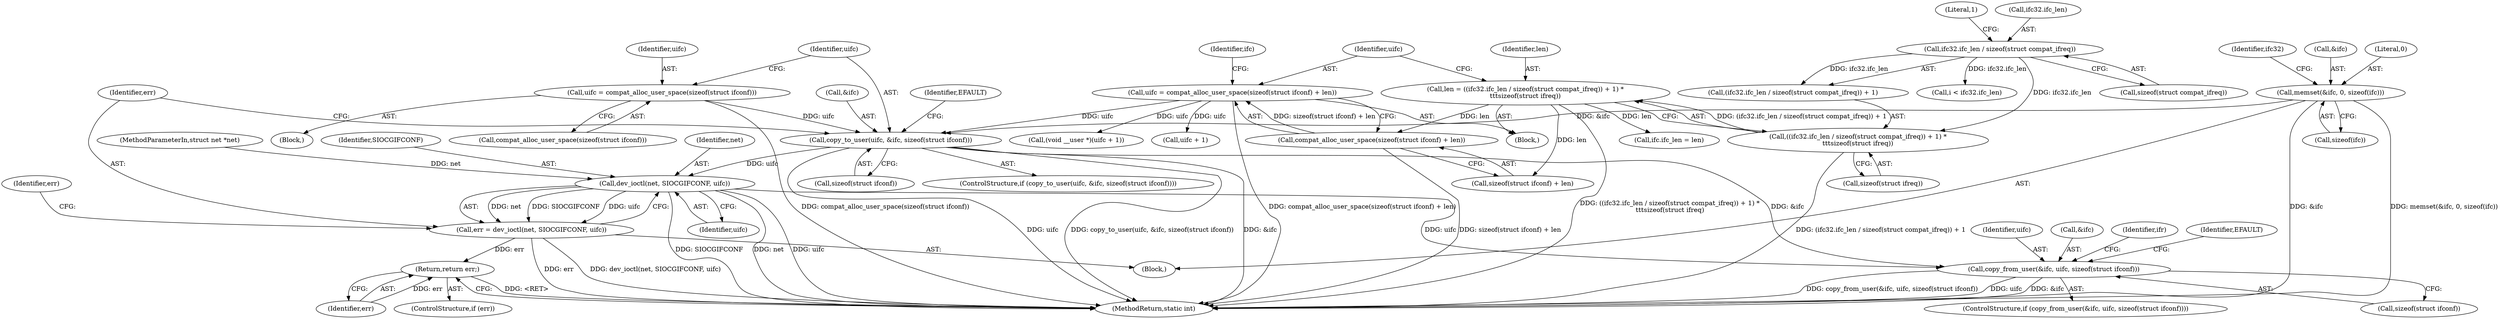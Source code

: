 digraph "0_linux_43da5f2e0d0c69ded3d51907d9552310a6b545e8@API" {
"1000229" [label="(Call,copy_to_user(uifc, &ifc, sizeof(struct ifconf)))"];
"1000151" [label="(Call,uifc = compat_alloc_user_space(sizeof(struct ifconf)))"];
"1000172" [label="(Call,uifc = compat_alloc_user_space(sizeof(struct ifconf) + len))"];
"1000174" [label="(Call,compat_alloc_user_space(sizeof(struct ifconf) + len))"];
"1000159" [label="(Call,len = ((ifc32.ifc_len / sizeof(struct compat_ifreq)) + 1) *\n\t\t\tsizeof(struct ifreq))"];
"1000161" [label="(Call,((ifc32.ifc_len / sizeof(struct compat_ifreq)) + 1) *\n\t\t\tsizeof(struct ifreq))"];
"1000163" [label="(Call,ifc32.ifc_len / sizeof(struct compat_ifreq))"];
"1000123" [label="(Call,memset(&ifc, 0, sizeof(ifc)))"];
"1000240" [label="(Call,dev_ioctl(net, SIOCGIFCONF, uifc))"];
"1000238" [label="(Call,err = dev_ioctl(net, SIOCGIFCONF, uifc))"];
"1000246" [label="(Return,return err;)"];
"1000249" [label="(Call,copy_from_user(&ifc, uifc, sizeof(struct ifconf)))"];
"1000169" [label="(Literal,1)"];
"1000174" [label="(Call,compat_alloc_user_space(sizeof(struct ifconf) + len))"];
"1000246" [label="(Return,return err;)"];
"1000248" [label="(ControlStructure,if (copy_from_user(&ifc, uifc, sizeof(struct ifconf))))"];
"1000173" [label="(Identifier,uifc)"];
"1000167" [label="(Call,sizeof(struct compat_ifreq))"];
"1000205" [label="(Call,i < ifc32.ifc_len)"];
"1000190" [label="(Call,(void __user *)(uifc + 1))"];
"1000127" [label="(Call,sizeof(ifc))"];
"1000239" [label="(Identifier,err)"];
"1000257" [label="(Identifier,EFAULT)"];
"1000123" [label="(Call,memset(&ifc, 0, sizeof(ifc)))"];
"1000233" [label="(Call,sizeof(struct ifconf))"];
"1000157" [label="(Block,)"];
"1000252" [label="(Identifier,uifc)"];
"1000240" [label="(Call,dev_ioctl(net, SIOCGIFCONF, uifc))"];
"1000161" [label="(Call,((ifc32.ifc_len / sizeof(struct compat_ifreq)) + 1) *\n\t\t\tsizeof(struct ifreq))"];
"1000151" [label="(Call,uifc = compat_alloc_user_space(sizeof(struct ifconf)))"];
"1000126" [label="(Literal,0)"];
"1000359" [label="(MethodReturn,static int)"];
"1000192" [label="(Call,uifc + 1)"];
"1000175" [label="(Call,sizeof(struct ifconf) + len)"];
"1000159" [label="(Call,len = ((ifc32.ifc_len / sizeof(struct compat_ifreq)) + 1) *\n\t\t\tsizeof(struct ifreq))"];
"1000164" [label="(Call,ifc32.ifc_len)"];
"1000162" [label="(Call,(ifc32.ifc_len / sizeof(struct compat_ifreq)) + 1)"];
"1000250" [label="(Call,&ifc)"];
"1000172" [label="(Call,uifc = compat_alloc_user_space(sizeof(struct ifconf) + len))"];
"1000243" [label="(Identifier,uifc)"];
"1000244" [label="(ControlStructure,if (err))"];
"1000132" [label="(Identifier,ifc32)"];
"1000229" [label="(Call,copy_to_user(uifc, &ifc, sizeof(struct ifconf)))"];
"1000102" [label="(MethodParameterIn,struct net *net)"];
"1000237" [label="(Identifier,EFAULT)"];
"1000242" [label="(Identifier,SIOCGIFCONF)"];
"1000153" [label="(Call,compat_alloc_user_space(sizeof(struct ifconf)))"];
"1000160" [label="(Identifier,len)"];
"1000231" [label="(Call,&ifc)"];
"1000135" [label="(Block,)"];
"1000245" [label="(Identifier,err)"];
"1000179" [label="(Call,ifc.ifc_len = len)"];
"1000241" [label="(Identifier,net)"];
"1000163" [label="(Call,ifc32.ifc_len / sizeof(struct compat_ifreq))"];
"1000228" [label="(ControlStructure,if (copy_to_user(uifc, &ifc, sizeof(struct ifconf))))"];
"1000230" [label="(Identifier,uifc)"];
"1000170" [label="(Call,sizeof(struct ifreq))"];
"1000124" [label="(Call,&ifc)"];
"1000253" [label="(Call,sizeof(struct ifconf))"];
"1000249" [label="(Call,copy_from_user(&ifc, uifc, sizeof(struct ifconf)))"];
"1000104" [label="(Block,)"];
"1000181" [label="(Identifier,ifc)"];
"1000247" [label="(Identifier,err)"];
"1000259" [label="(Identifier,ifr)"];
"1000238" [label="(Call,err = dev_ioctl(net, SIOCGIFCONF, uifc))"];
"1000152" [label="(Identifier,uifc)"];
"1000229" -> "1000228"  [label="AST: "];
"1000229" -> "1000233"  [label="CFG: "];
"1000230" -> "1000229"  [label="AST: "];
"1000231" -> "1000229"  [label="AST: "];
"1000233" -> "1000229"  [label="AST: "];
"1000237" -> "1000229"  [label="CFG: "];
"1000239" -> "1000229"  [label="CFG: "];
"1000229" -> "1000359"  [label="DDG: copy_to_user(uifc, &ifc, sizeof(struct ifconf))"];
"1000229" -> "1000359"  [label="DDG: &ifc"];
"1000229" -> "1000359"  [label="DDG: uifc"];
"1000151" -> "1000229"  [label="DDG: uifc"];
"1000172" -> "1000229"  [label="DDG: uifc"];
"1000123" -> "1000229"  [label="DDG: &ifc"];
"1000229" -> "1000240"  [label="DDG: uifc"];
"1000229" -> "1000249"  [label="DDG: &ifc"];
"1000151" -> "1000135"  [label="AST: "];
"1000151" -> "1000153"  [label="CFG: "];
"1000152" -> "1000151"  [label="AST: "];
"1000153" -> "1000151"  [label="AST: "];
"1000230" -> "1000151"  [label="CFG: "];
"1000151" -> "1000359"  [label="DDG: compat_alloc_user_space(sizeof(struct ifconf))"];
"1000172" -> "1000157"  [label="AST: "];
"1000172" -> "1000174"  [label="CFG: "];
"1000173" -> "1000172"  [label="AST: "];
"1000174" -> "1000172"  [label="AST: "];
"1000181" -> "1000172"  [label="CFG: "];
"1000172" -> "1000359"  [label="DDG: compat_alloc_user_space(sizeof(struct ifconf) + len)"];
"1000174" -> "1000172"  [label="DDG: sizeof(struct ifconf) + len"];
"1000172" -> "1000190"  [label="DDG: uifc"];
"1000172" -> "1000192"  [label="DDG: uifc"];
"1000174" -> "1000175"  [label="CFG: "];
"1000175" -> "1000174"  [label="AST: "];
"1000174" -> "1000359"  [label="DDG: sizeof(struct ifconf) + len"];
"1000159" -> "1000174"  [label="DDG: len"];
"1000159" -> "1000157"  [label="AST: "];
"1000159" -> "1000161"  [label="CFG: "];
"1000160" -> "1000159"  [label="AST: "];
"1000161" -> "1000159"  [label="AST: "];
"1000173" -> "1000159"  [label="CFG: "];
"1000159" -> "1000359"  [label="DDG: ((ifc32.ifc_len / sizeof(struct compat_ifreq)) + 1) *\n\t\t\tsizeof(struct ifreq)"];
"1000161" -> "1000159"  [label="DDG: (ifc32.ifc_len / sizeof(struct compat_ifreq)) + 1"];
"1000159" -> "1000175"  [label="DDG: len"];
"1000159" -> "1000179"  [label="DDG: len"];
"1000161" -> "1000170"  [label="CFG: "];
"1000162" -> "1000161"  [label="AST: "];
"1000170" -> "1000161"  [label="AST: "];
"1000161" -> "1000359"  [label="DDG: (ifc32.ifc_len / sizeof(struct compat_ifreq)) + 1"];
"1000163" -> "1000161"  [label="DDG: ifc32.ifc_len"];
"1000163" -> "1000162"  [label="AST: "];
"1000163" -> "1000167"  [label="CFG: "];
"1000164" -> "1000163"  [label="AST: "];
"1000167" -> "1000163"  [label="AST: "];
"1000169" -> "1000163"  [label="CFG: "];
"1000163" -> "1000162"  [label="DDG: ifc32.ifc_len"];
"1000163" -> "1000205"  [label="DDG: ifc32.ifc_len"];
"1000123" -> "1000104"  [label="AST: "];
"1000123" -> "1000127"  [label="CFG: "];
"1000124" -> "1000123"  [label="AST: "];
"1000126" -> "1000123"  [label="AST: "];
"1000127" -> "1000123"  [label="AST: "];
"1000132" -> "1000123"  [label="CFG: "];
"1000123" -> "1000359"  [label="DDG: memset(&ifc, 0, sizeof(ifc))"];
"1000123" -> "1000359"  [label="DDG: &ifc"];
"1000240" -> "1000238"  [label="AST: "];
"1000240" -> "1000243"  [label="CFG: "];
"1000241" -> "1000240"  [label="AST: "];
"1000242" -> "1000240"  [label="AST: "];
"1000243" -> "1000240"  [label="AST: "];
"1000238" -> "1000240"  [label="CFG: "];
"1000240" -> "1000359"  [label="DDG: SIOCGIFCONF"];
"1000240" -> "1000359"  [label="DDG: net"];
"1000240" -> "1000359"  [label="DDG: uifc"];
"1000240" -> "1000238"  [label="DDG: net"];
"1000240" -> "1000238"  [label="DDG: SIOCGIFCONF"];
"1000240" -> "1000238"  [label="DDG: uifc"];
"1000102" -> "1000240"  [label="DDG: net"];
"1000240" -> "1000249"  [label="DDG: uifc"];
"1000238" -> "1000104"  [label="AST: "];
"1000239" -> "1000238"  [label="AST: "];
"1000245" -> "1000238"  [label="CFG: "];
"1000238" -> "1000359"  [label="DDG: err"];
"1000238" -> "1000359"  [label="DDG: dev_ioctl(net, SIOCGIFCONF, uifc)"];
"1000238" -> "1000246"  [label="DDG: err"];
"1000246" -> "1000244"  [label="AST: "];
"1000246" -> "1000247"  [label="CFG: "];
"1000247" -> "1000246"  [label="AST: "];
"1000359" -> "1000246"  [label="CFG: "];
"1000246" -> "1000359"  [label="DDG: <RET>"];
"1000247" -> "1000246"  [label="DDG: err"];
"1000249" -> "1000248"  [label="AST: "];
"1000249" -> "1000253"  [label="CFG: "];
"1000250" -> "1000249"  [label="AST: "];
"1000252" -> "1000249"  [label="AST: "];
"1000253" -> "1000249"  [label="AST: "];
"1000257" -> "1000249"  [label="CFG: "];
"1000259" -> "1000249"  [label="CFG: "];
"1000249" -> "1000359"  [label="DDG: uifc"];
"1000249" -> "1000359"  [label="DDG: &ifc"];
"1000249" -> "1000359"  [label="DDG: copy_from_user(&ifc, uifc, sizeof(struct ifconf))"];
}
